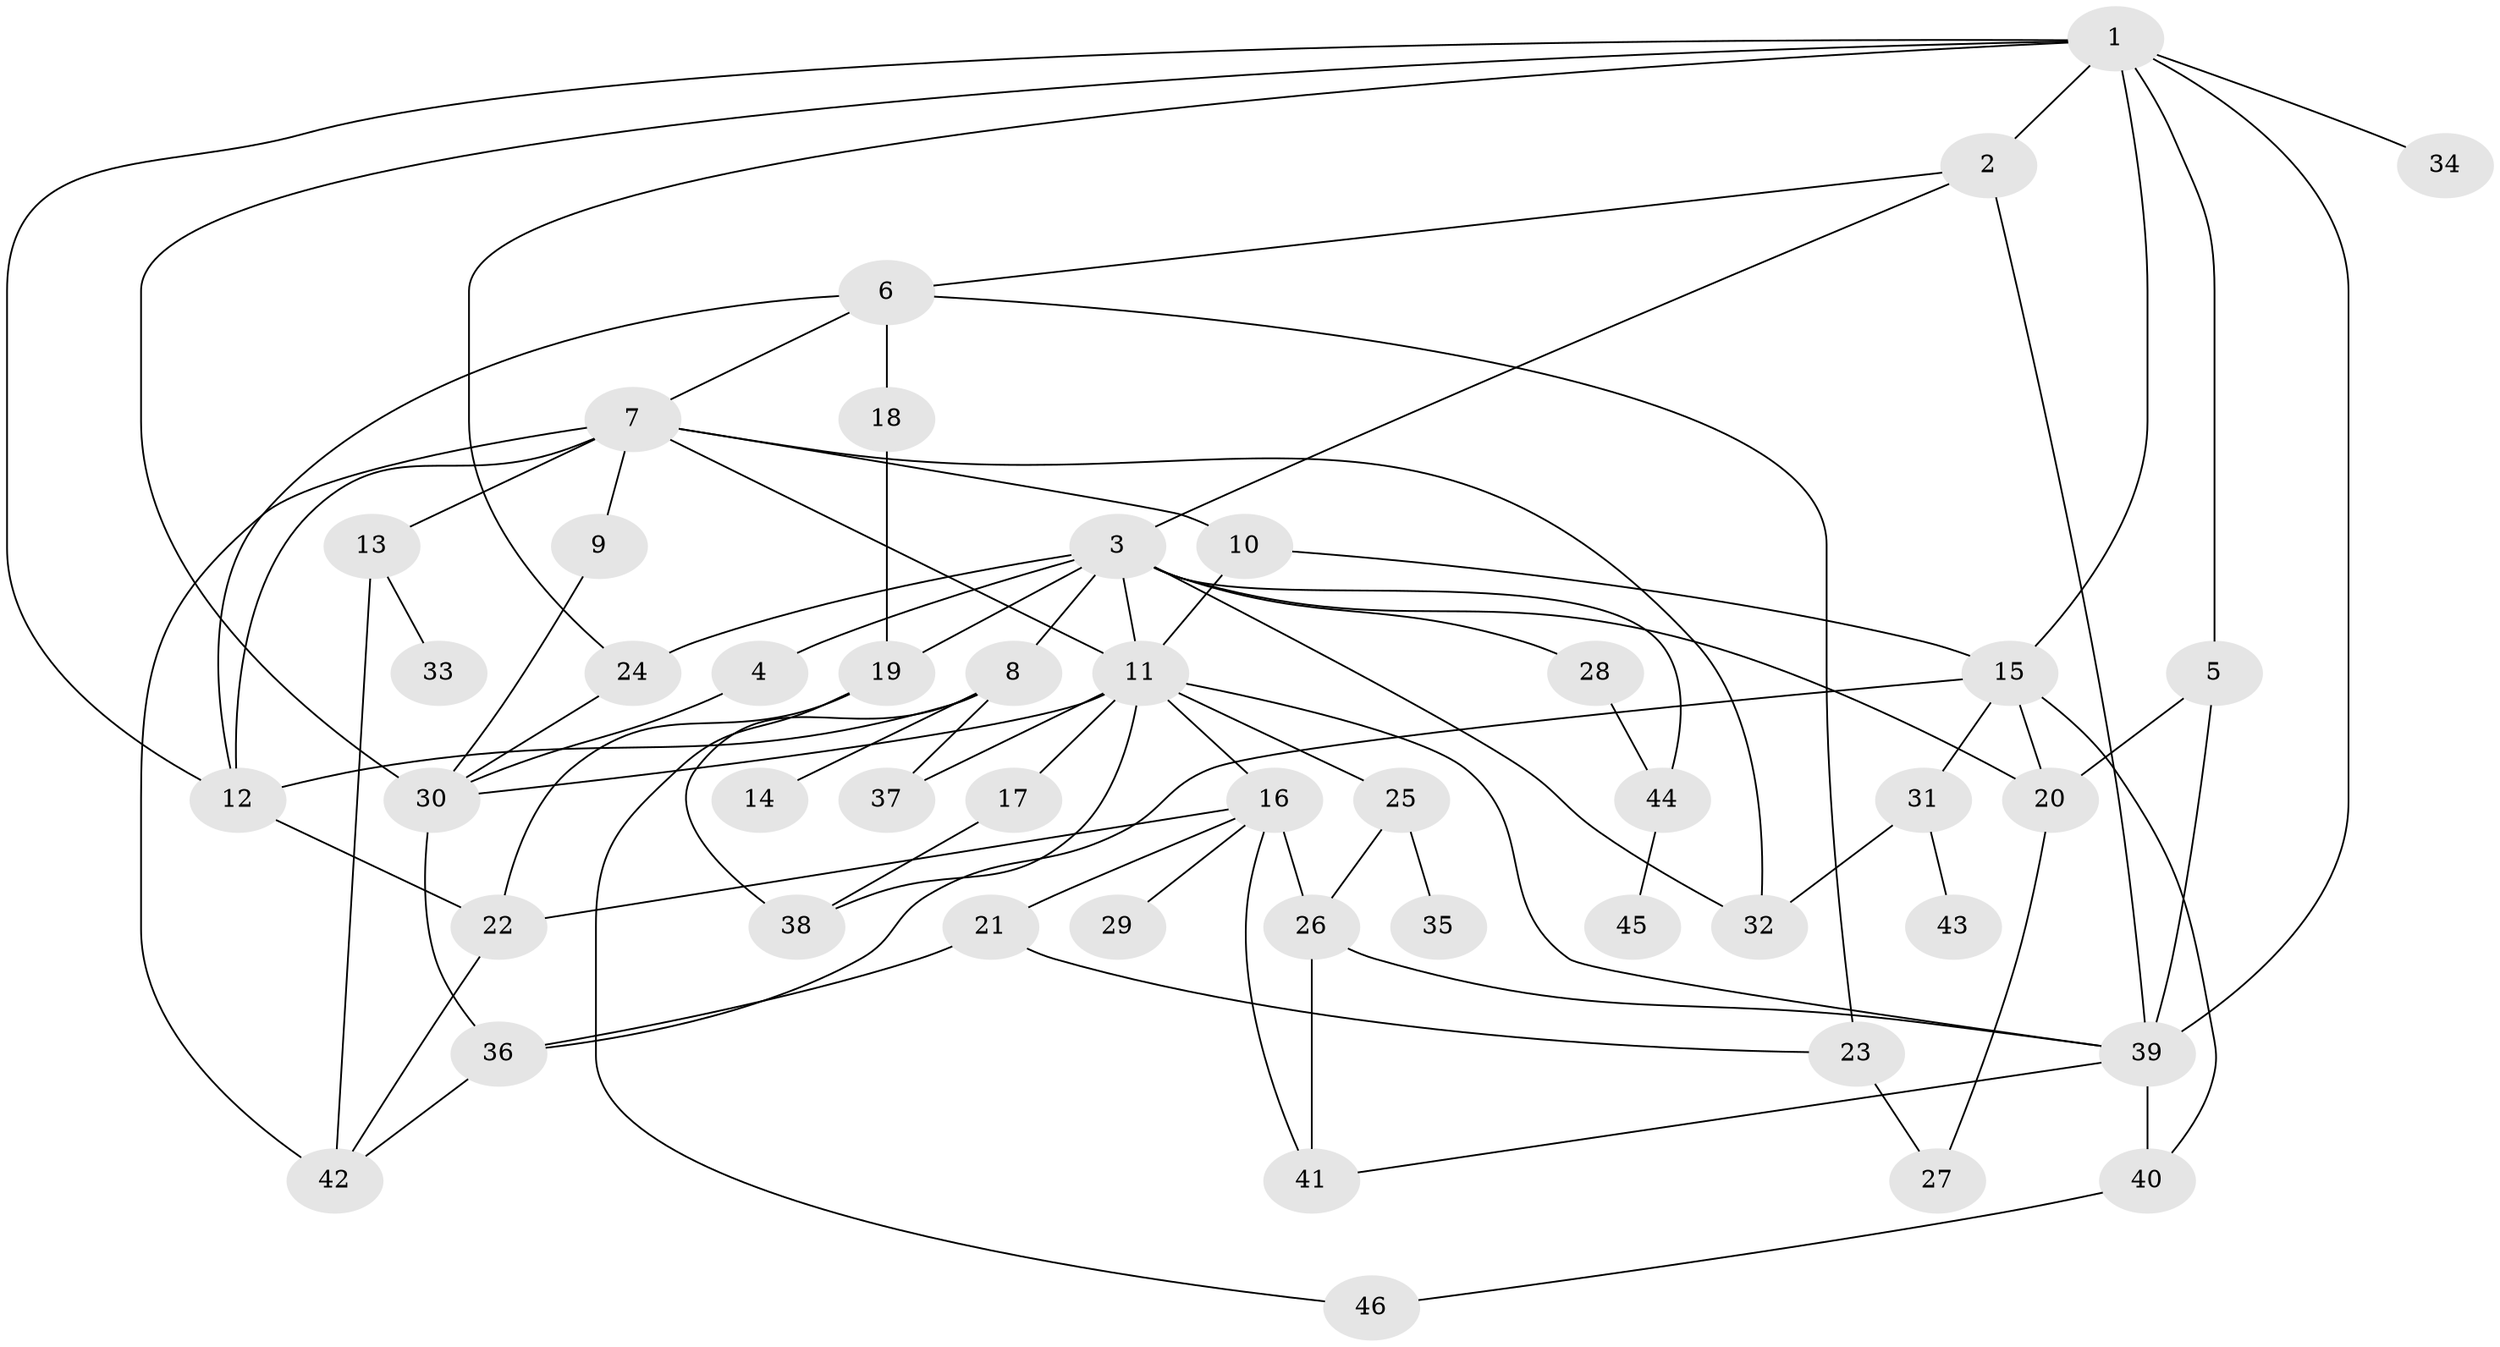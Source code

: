 // original degree distribution, {9: 0.010869565217391304, 5: 0.10869565217391304, 10: 0.010869565217391304, 3: 0.22826086956521738, 7: 0.010869565217391304, 6: 0.03260869565217391, 1: 0.20652173913043478, 2: 0.29347826086956524, 4: 0.09782608695652174}
// Generated by graph-tools (version 1.1) at 2025/49/03/04/25 22:49:09]
// undirected, 46 vertices, 83 edges
graph export_dot {
  node [color=gray90,style=filled];
  1;
  2;
  3;
  4;
  5;
  6;
  7;
  8;
  9;
  10;
  11;
  12;
  13;
  14;
  15;
  16;
  17;
  18;
  19;
  20;
  21;
  22;
  23;
  24;
  25;
  26;
  27;
  28;
  29;
  30;
  31;
  32;
  33;
  34;
  35;
  36;
  37;
  38;
  39;
  40;
  41;
  42;
  43;
  44;
  45;
  46;
  1 -- 2 [weight=1.0];
  1 -- 5 [weight=1.0];
  1 -- 12 [weight=1.0];
  1 -- 15 [weight=1.0];
  1 -- 24 [weight=1.0];
  1 -- 30 [weight=1.0];
  1 -- 34 [weight=1.0];
  1 -- 39 [weight=1.0];
  2 -- 3 [weight=1.0];
  2 -- 6 [weight=1.0];
  2 -- 39 [weight=1.0];
  3 -- 4 [weight=1.0];
  3 -- 8 [weight=2.0];
  3 -- 11 [weight=1.0];
  3 -- 19 [weight=1.0];
  3 -- 20 [weight=1.0];
  3 -- 24 [weight=1.0];
  3 -- 28 [weight=1.0];
  3 -- 32 [weight=1.0];
  3 -- 44 [weight=1.0];
  4 -- 30 [weight=1.0];
  5 -- 20 [weight=1.0];
  5 -- 39 [weight=2.0];
  6 -- 7 [weight=1.0];
  6 -- 12 [weight=1.0];
  6 -- 18 [weight=1.0];
  6 -- 23 [weight=1.0];
  7 -- 9 [weight=1.0];
  7 -- 10 [weight=1.0];
  7 -- 11 [weight=1.0];
  7 -- 12 [weight=1.0];
  7 -- 13 [weight=1.0];
  7 -- 32 [weight=1.0];
  7 -- 42 [weight=2.0];
  8 -- 12 [weight=1.0];
  8 -- 14 [weight=1.0];
  8 -- 37 [weight=1.0];
  8 -- 38 [weight=1.0];
  9 -- 30 [weight=1.0];
  10 -- 11 [weight=1.0];
  10 -- 15 [weight=1.0];
  11 -- 16 [weight=1.0];
  11 -- 17 [weight=1.0];
  11 -- 25 [weight=1.0];
  11 -- 30 [weight=1.0];
  11 -- 37 [weight=1.0];
  11 -- 38 [weight=1.0];
  11 -- 39 [weight=1.0];
  12 -- 22 [weight=1.0];
  13 -- 33 [weight=1.0];
  13 -- 42 [weight=1.0];
  15 -- 20 [weight=1.0];
  15 -- 31 [weight=1.0];
  15 -- 36 [weight=1.0];
  15 -- 40 [weight=1.0];
  16 -- 21 [weight=1.0];
  16 -- 22 [weight=1.0];
  16 -- 26 [weight=1.0];
  16 -- 29 [weight=1.0];
  16 -- 41 [weight=1.0];
  17 -- 38 [weight=1.0];
  18 -- 19 [weight=1.0];
  19 -- 22 [weight=1.0];
  19 -- 46 [weight=1.0];
  20 -- 27 [weight=1.0];
  21 -- 23 [weight=1.0];
  21 -- 36 [weight=1.0];
  22 -- 42 [weight=1.0];
  23 -- 27 [weight=1.0];
  24 -- 30 [weight=1.0];
  25 -- 26 [weight=2.0];
  25 -- 35 [weight=1.0];
  26 -- 39 [weight=1.0];
  26 -- 41 [weight=1.0];
  28 -- 44 [weight=1.0];
  30 -- 36 [weight=1.0];
  31 -- 32 [weight=1.0];
  31 -- 43 [weight=1.0];
  36 -- 42 [weight=1.0];
  39 -- 40 [weight=1.0];
  39 -- 41 [weight=1.0];
  40 -- 46 [weight=1.0];
  44 -- 45 [weight=1.0];
}
